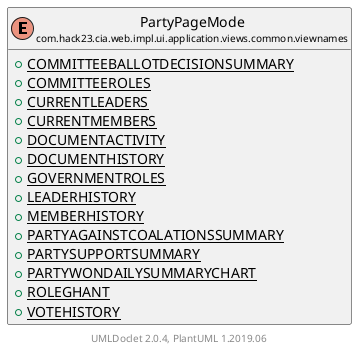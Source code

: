 @startuml
    set namespaceSeparator none
    hide empty fields
    hide empty methods

    enum "<size:14>PartyPageMode\n<size:10>com.hack23.cia.web.impl.ui.application.views.common.viewnames" as com.hack23.cia.web.impl.ui.application.views.common.viewnames.PartyPageMode [[PartyPageMode.html]] {
        {static} +COMMITTEEBALLOTDECISIONSUMMARY
        {static} +COMMITTEEROLES
        {static} +CURRENTLEADERS
        {static} +CURRENTMEMBERS
        {static} +DOCUMENTACTIVITY
        {static} +DOCUMENTHISTORY
        {static} +GOVERNMENTROLES
        {static} +LEADERHISTORY
        {static} +MEMBERHISTORY
        {static} +PARTYAGAINSTCOALATIONSSUMMARY
        {static} +PARTYSUPPORTSUMMARY
        {static} +PARTYWONDAILYSUMMARYCHART
        {static} +ROLEGHANT
        {static} +VOTEHISTORY
    }

    center footer UMLDoclet 2.0.4, PlantUML 1.2019.06
@enduml
